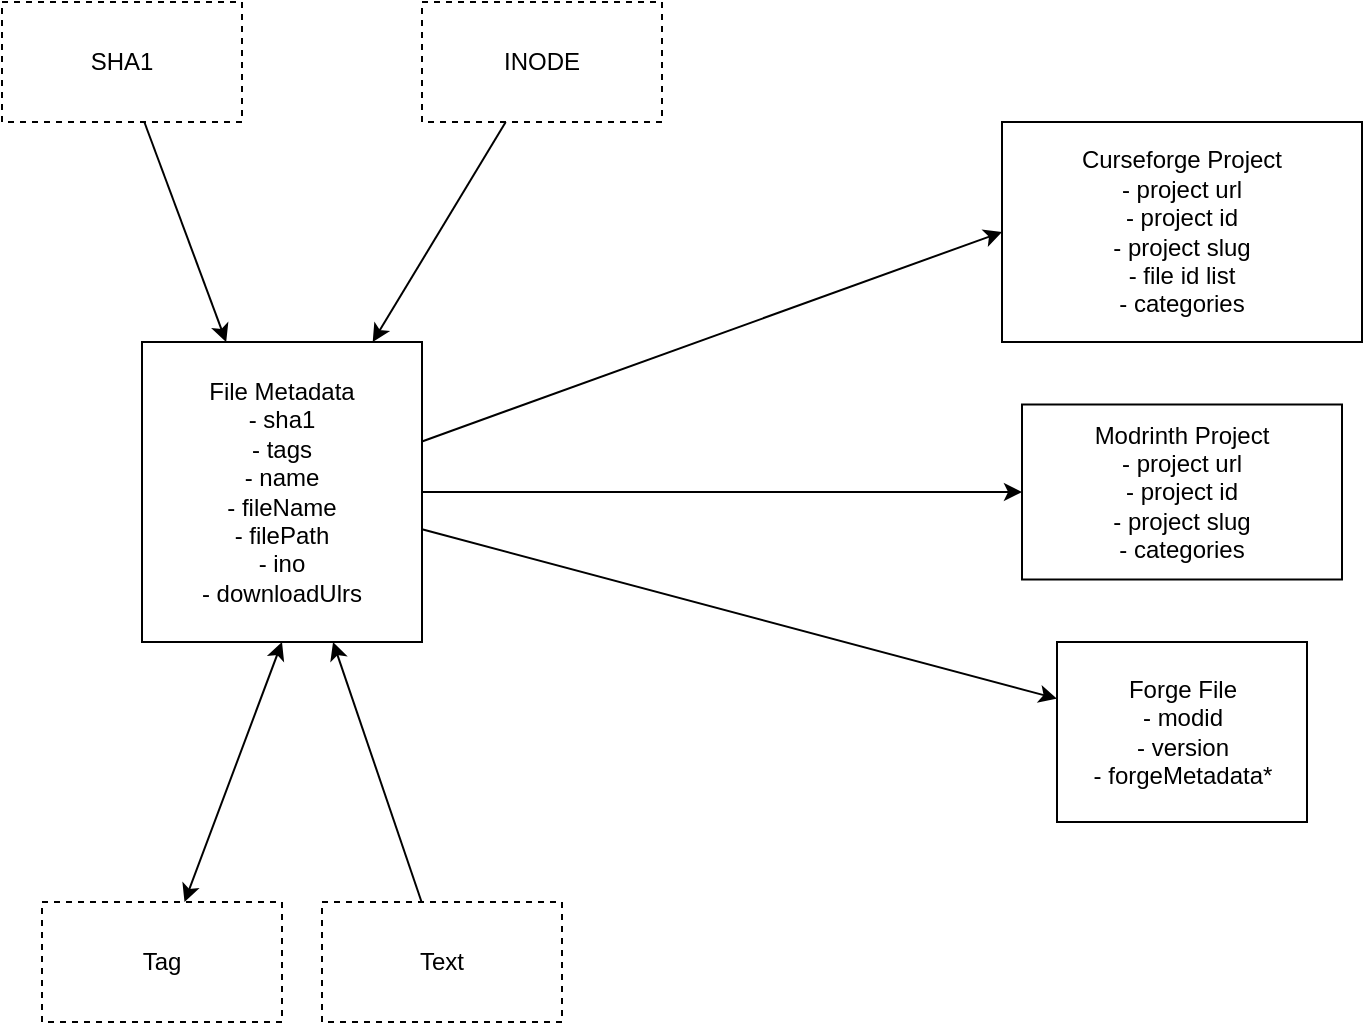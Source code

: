 <mxfile>
    <diagram id="iRNEWCbYfMjy0Ex1GfN0" name="Page-1">
        <mxGraphModel dx="953" dy="910" grid="1" gridSize="10" guides="1" tooltips="1" connect="1" arrows="1" fold="1" page="1" pageScale="1" pageWidth="827" pageHeight="1169" math="0" shadow="0">
            <root>
                <mxCell id="0"/>
                <mxCell id="1" parent="0"/>
                <mxCell id="19" style="edgeStyle=none;html=1;" edge="1" parent="1" source="17" target="18">
                    <mxGeometry relative="1" as="geometry"/>
                </mxCell>
                <mxCell id="17" value="SHA1" style="rounded=0;whiteSpace=wrap;html=1;gradientColor=none;dashed=1;" vertex="1" parent="1">
                    <mxGeometry x="10" y="330" width="120" height="60" as="geometry"/>
                </mxCell>
                <mxCell id="45" style="edgeStyle=none;html=1;startArrow=none;startFill=0;" edge="1" parent="1" source="18" target="40">
                    <mxGeometry relative="1" as="geometry"/>
                </mxCell>
                <mxCell id="46" style="edgeStyle=none;html=1;entryX=0;entryY=0.5;entryDx=0;entryDy=0;startArrow=none;startFill=0;" edge="1" parent="1" source="18" target="29">
                    <mxGeometry relative="1" as="geometry"/>
                </mxCell>
                <mxCell id="47" style="edgeStyle=none;html=1;entryX=0;entryY=0.5;entryDx=0;entryDy=0;startArrow=none;startFill=0;" edge="1" parent="1" source="18" target="27">
                    <mxGeometry relative="1" as="geometry"/>
                </mxCell>
                <mxCell id="18" value="File Metadata&lt;br&gt;- sha1&lt;br&gt;- tags&lt;br&gt;- name&lt;br&gt;- fileName&lt;br&gt;- filePath&lt;br&gt;- ino&lt;br&gt;- downloadUlrs" style="rounded=0;whiteSpace=wrap;html=1;" vertex="1" parent="1">
                    <mxGeometry x="80" y="500" width="140" height="150" as="geometry"/>
                </mxCell>
                <mxCell id="27" value="Curseforge Project&lt;br&gt;- project url&lt;br&gt;- project id&lt;br&gt;- project slug&lt;br&gt;- file id list&lt;br&gt;- categories" style="rounded=0;whiteSpace=wrap;html=1;" vertex="1" parent="1">
                    <mxGeometry x="510" y="390" width="180" height="110" as="geometry"/>
                </mxCell>
                <mxCell id="29" value="Modrinth Project&lt;br&gt;- project url&lt;br&gt;- project id&lt;br&gt;- project slug&lt;br&gt;- categories" style="rounded=0;whiteSpace=wrap;html=1;" vertex="1" parent="1">
                    <mxGeometry x="520" y="531.25" width="160" height="87.5" as="geometry"/>
                </mxCell>
                <mxCell id="33" style="edgeStyle=none;html=1;" edge="1" parent="1" source="32" target="18">
                    <mxGeometry relative="1" as="geometry"/>
                </mxCell>
                <mxCell id="32" value="INODE" style="rounded=0;whiteSpace=wrap;html=1;dashed=1;" vertex="1" parent="1">
                    <mxGeometry x="220" y="330" width="120" height="60" as="geometry"/>
                </mxCell>
                <mxCell id="40" value="Forge File&lt;br&gt;- modid&lt;br&gt;- version&lt;br&gt;- forgeMetadata*&lt;br&gt;" style="rounded=0;whiteSpace=wrap;html=1;gradientColor=none;" vertex="1" parent="1">
                    <mxGeometry x="537.5" y="650" width="125" height="90" as="geometry"/>
                </mxCell>
                <mxCell id="44" style="edgeStyle=none;html=1;entryX=0.5;entryY=1;entryDx=0;entryDy=0;startArrow=classic;startFill=1;" edge="1" parent="1" source="41" target="18">
                    <mxGeometry relative="1" as="geometry"/>
                </mxCell>
                <mxCell id="41" value="Tag" style="rounded=0;whiteSpace=wrap;html=1;gradientColor=none;dashed=1;" vertex="1" parent="1">
                    <mxGeometry x="30" y="780" width="120" height="60" as="geometry"/>
                </mxCell>
                <mxCell id="49" style="edgeStyle=none;html=1;startArrow=none;startFill=0;" edge="1" parent="1" source="48" target="18">
                    <mxGeometry relative="1" as="geometry"/>
                </mxCell>
                <mxCell id="48" value="Text" style="rounded=0;whiteSpace=wrap;html=1;gradientColor=none;dashed=1;" vertex="1" parent="1">
                    <mxGeometry x="170" y="780" width="120" height="60" as="geometry"/>
                </mxCell>
            </root>
        </mxGraphModel>
    </diagram>
</mxfile>